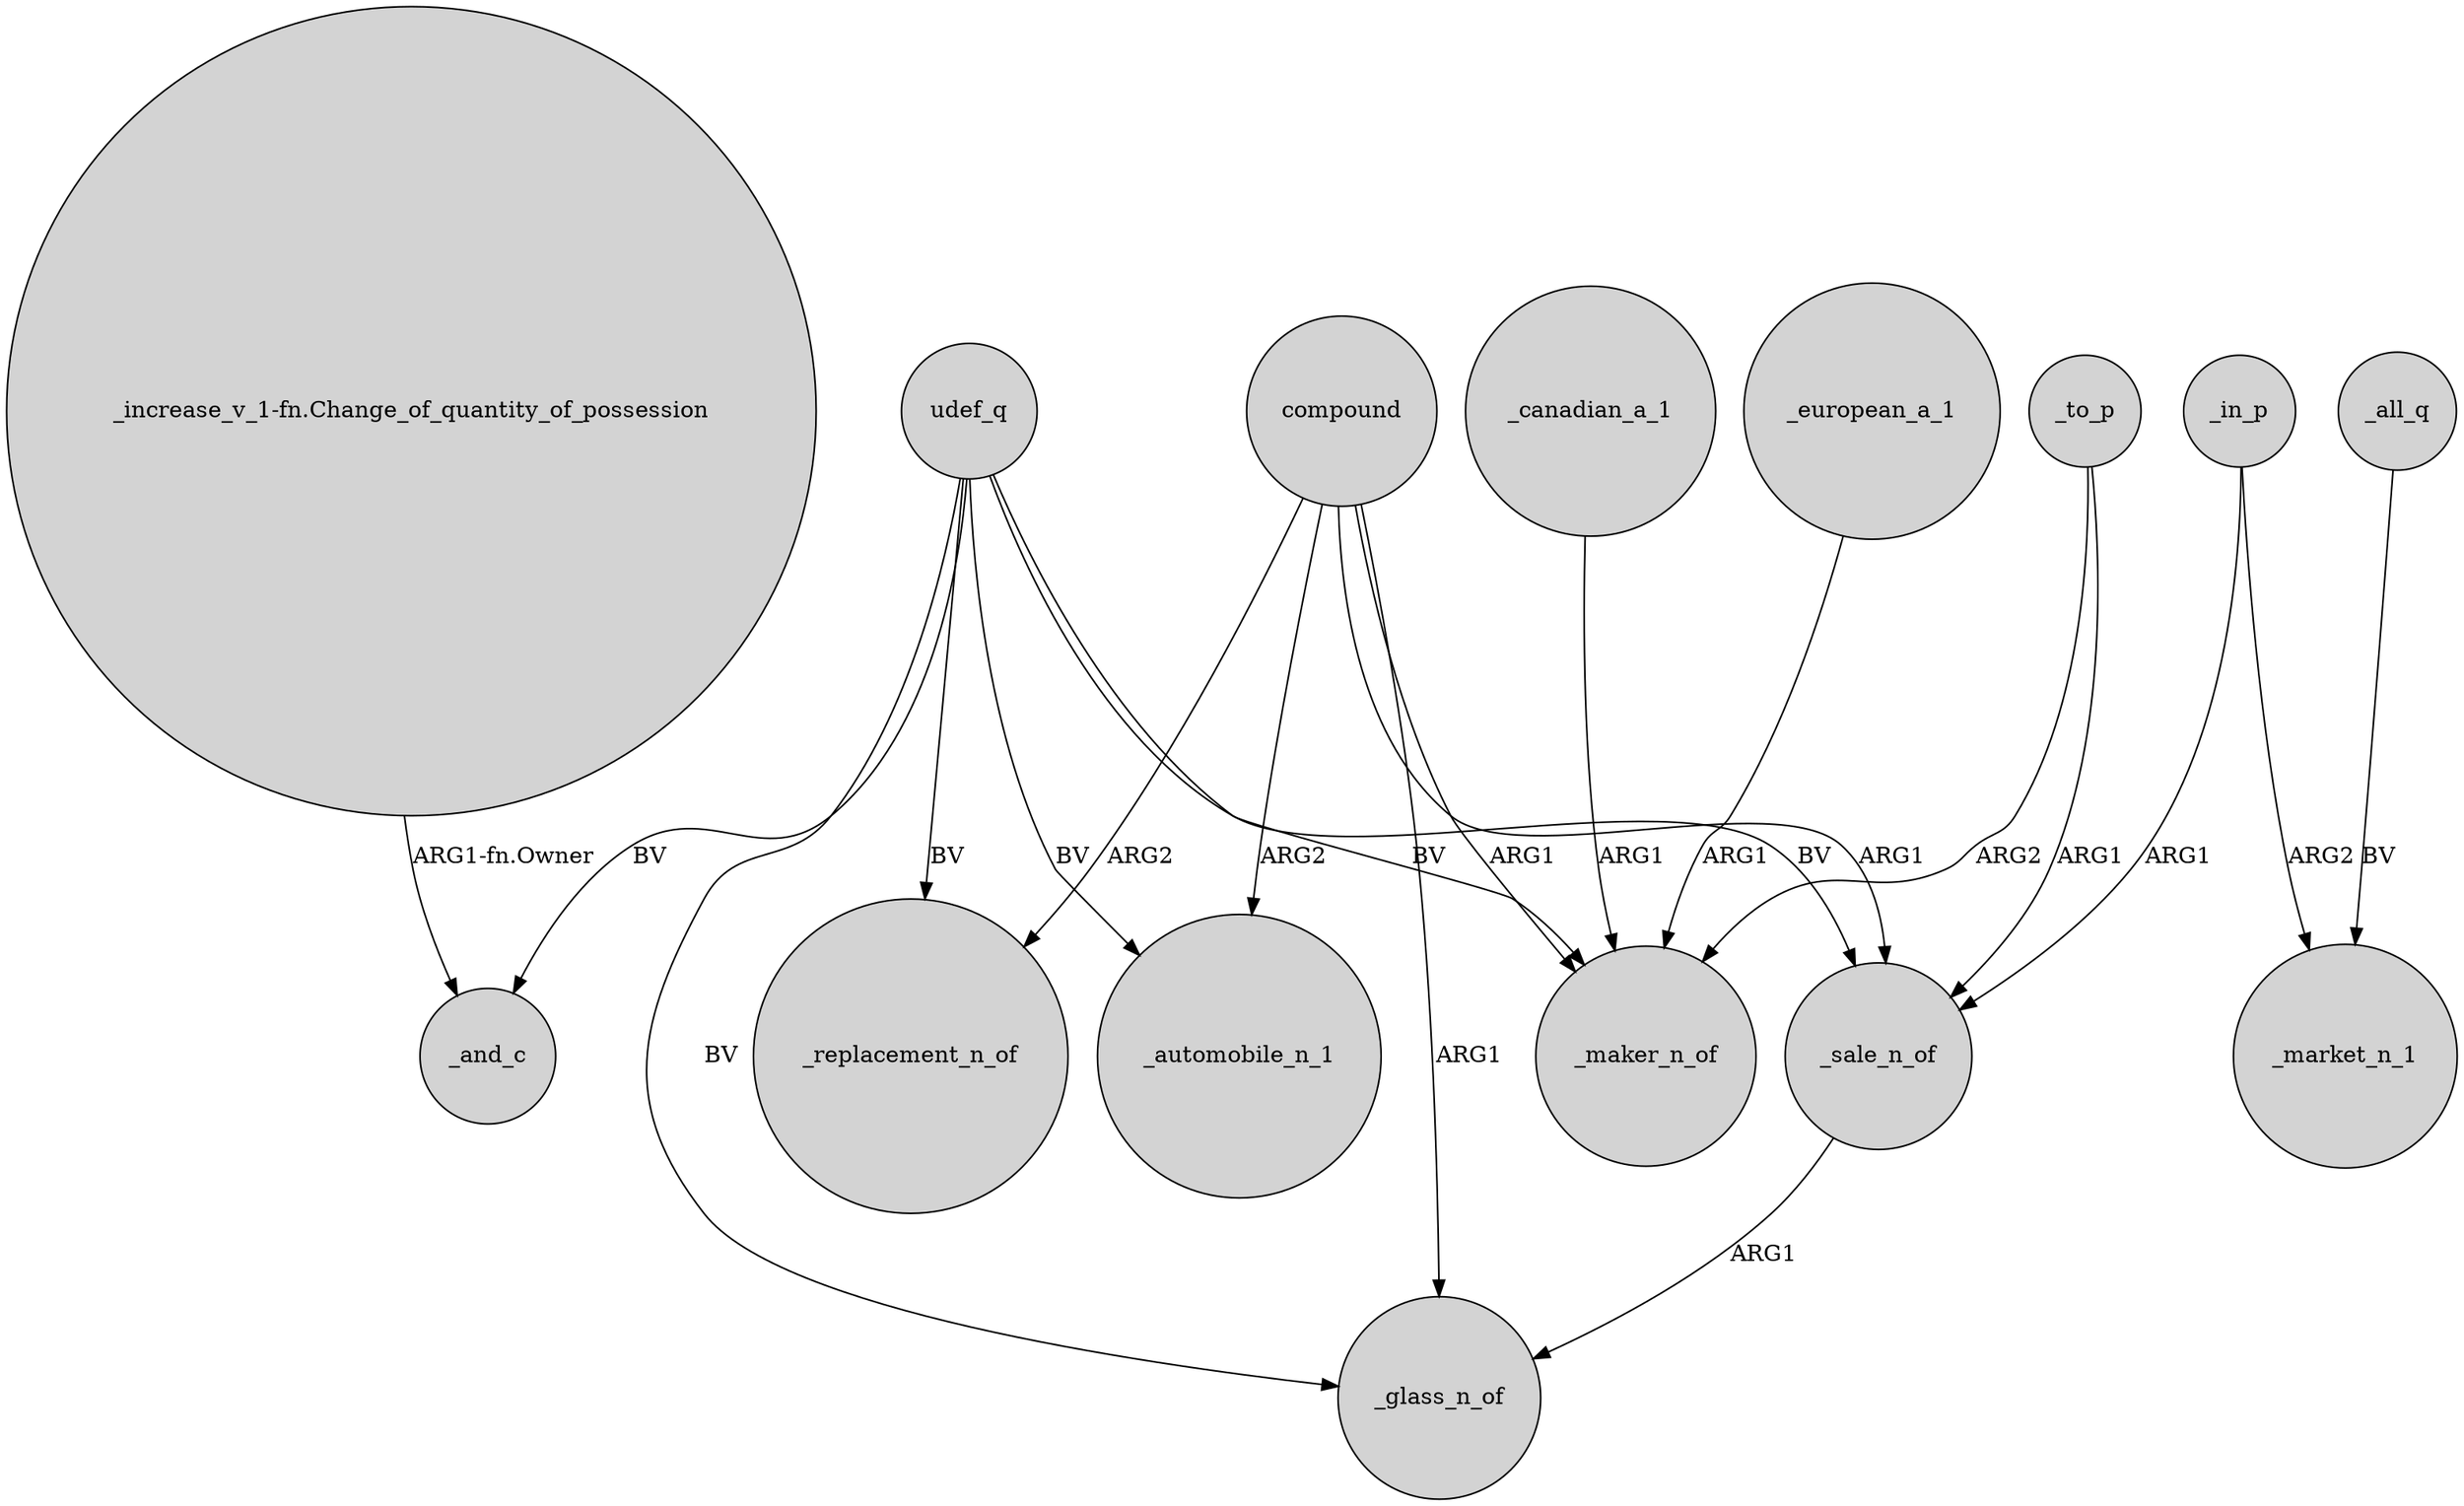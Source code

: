 digraph {
	node [shape=circle style=filled]
	"_increase_v_1-fn.Change_of_quantity_of_possession" -> _and_c [label="ARG1-fn.Owner"]
	udef_q -> _replacement_n_of [label=BV]
	_european_a_1 -> _maker_n_of [label=ARG1]
	udef_q -> _sale_n_of [label=BV]
	udef_q -> _and_c [label=BV]
	_in_p -> _sale_n_of [label=ARG1]
	_to_p -> _sale_n_of [label=ARG1]
	udef_q -> _automobile_n_1 [label=BV]
	udef_q -> _maker_n_of [label=BV]
	_in_p -> _market_n_1 [label=ARG2]
	_to_p -> _maker_n_of [label=ARG2]
	compound -> _replacement_n_of [label=ARG2]
	udef_q -> _glass_n_of [label=BV]
	compound -> _maker_n_of [label=ARG1]
	_sale_n_of -> _glass_n_of [label=ARG1]
	compound -> _automobile_n_1 [label=ARG2]
	_all_q -> _market_n_1 [label=BV]
	compound -> _glass_n_of [label=ARG1]
	compound -> _sale_n_of [label=ARG1]
	_canadian_a_1 -> _maker_n_of [label=ARG1]
}
